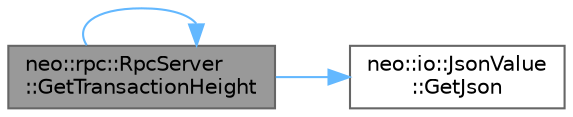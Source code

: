 digraph "neo::rpc::RpcServer::GetTransactionHeight"
{
 // LATEX_PDF_SIZE
  bgcolor="transparent";
  edge [fontname=Helvetica,fontsize=10,labelfontname=Helvetica,labelfontsize=10];
  node [fontname=Helvetica,fontsize=10,shape=box,height=0.2,width=0.4];
  rankdir="LR";
  Node1 [id="Node000001",label="neo::rpc::RpcServer\l::GetTransactionHeight",height=0.2,width=0.4,color="gray40", fillcolor="grey60", style="filled", fontcolor="black",tooltip="Get transaction height."];
  Node1 -> Node2 [id="edge1_Node000001_Node000002",color="steelblue1",style="solid",tooltip=" "];
  Node2 [id="Node000002",label="neo::io::JsonValue\l::GetJson",height=0.2,width=0.4,color="grey40", fillcolor="white", style="filled",URL="$classneo_1_1io_1_1_json_value.html#abe5332e88b98f1edcc1af3babf8f38d8",tooltip=" "];
  Node1 -> Node1 [id="edge2_Node000001_Node000001",color="steelblue1",style="solid",tooltip=" "];
}

